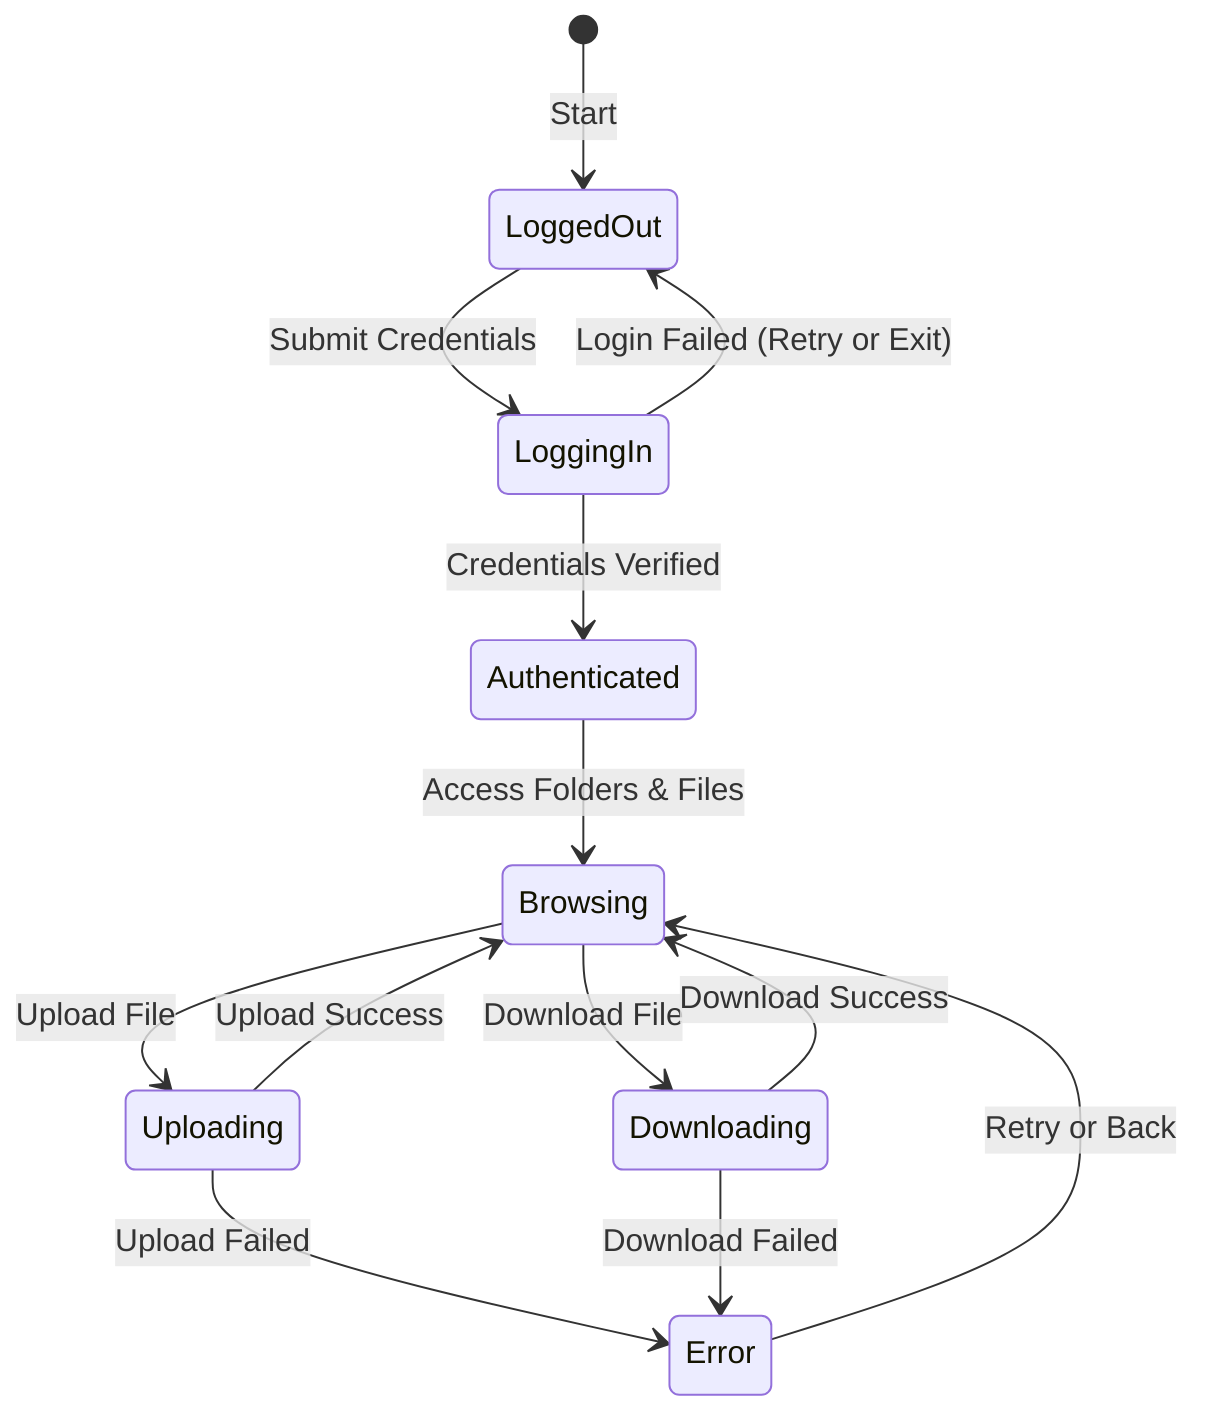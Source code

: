 stateDiagram-v2
    [*] --> LoggedOut : Start

    LoggedOut --> LoggingIn : Submit Credentials
    LoggingIn --> Authenticated : Credentials Verified
    LoggingIn --> LoggedOut : Login Failed (Retry or Exit)

    Authenticated --> Browsing : Access Folders & Files

    Browsing --> Uploading : Upload File
    Browsing --> Downloading : Download File

    Uploading --> Browsing : Upload Success
    Uploading --> Error : Upload Failed

    Downloading --> Browsing : Download Success
    Downloading --> Error : Download Failed

    Error --> Browsing : Retry or Back